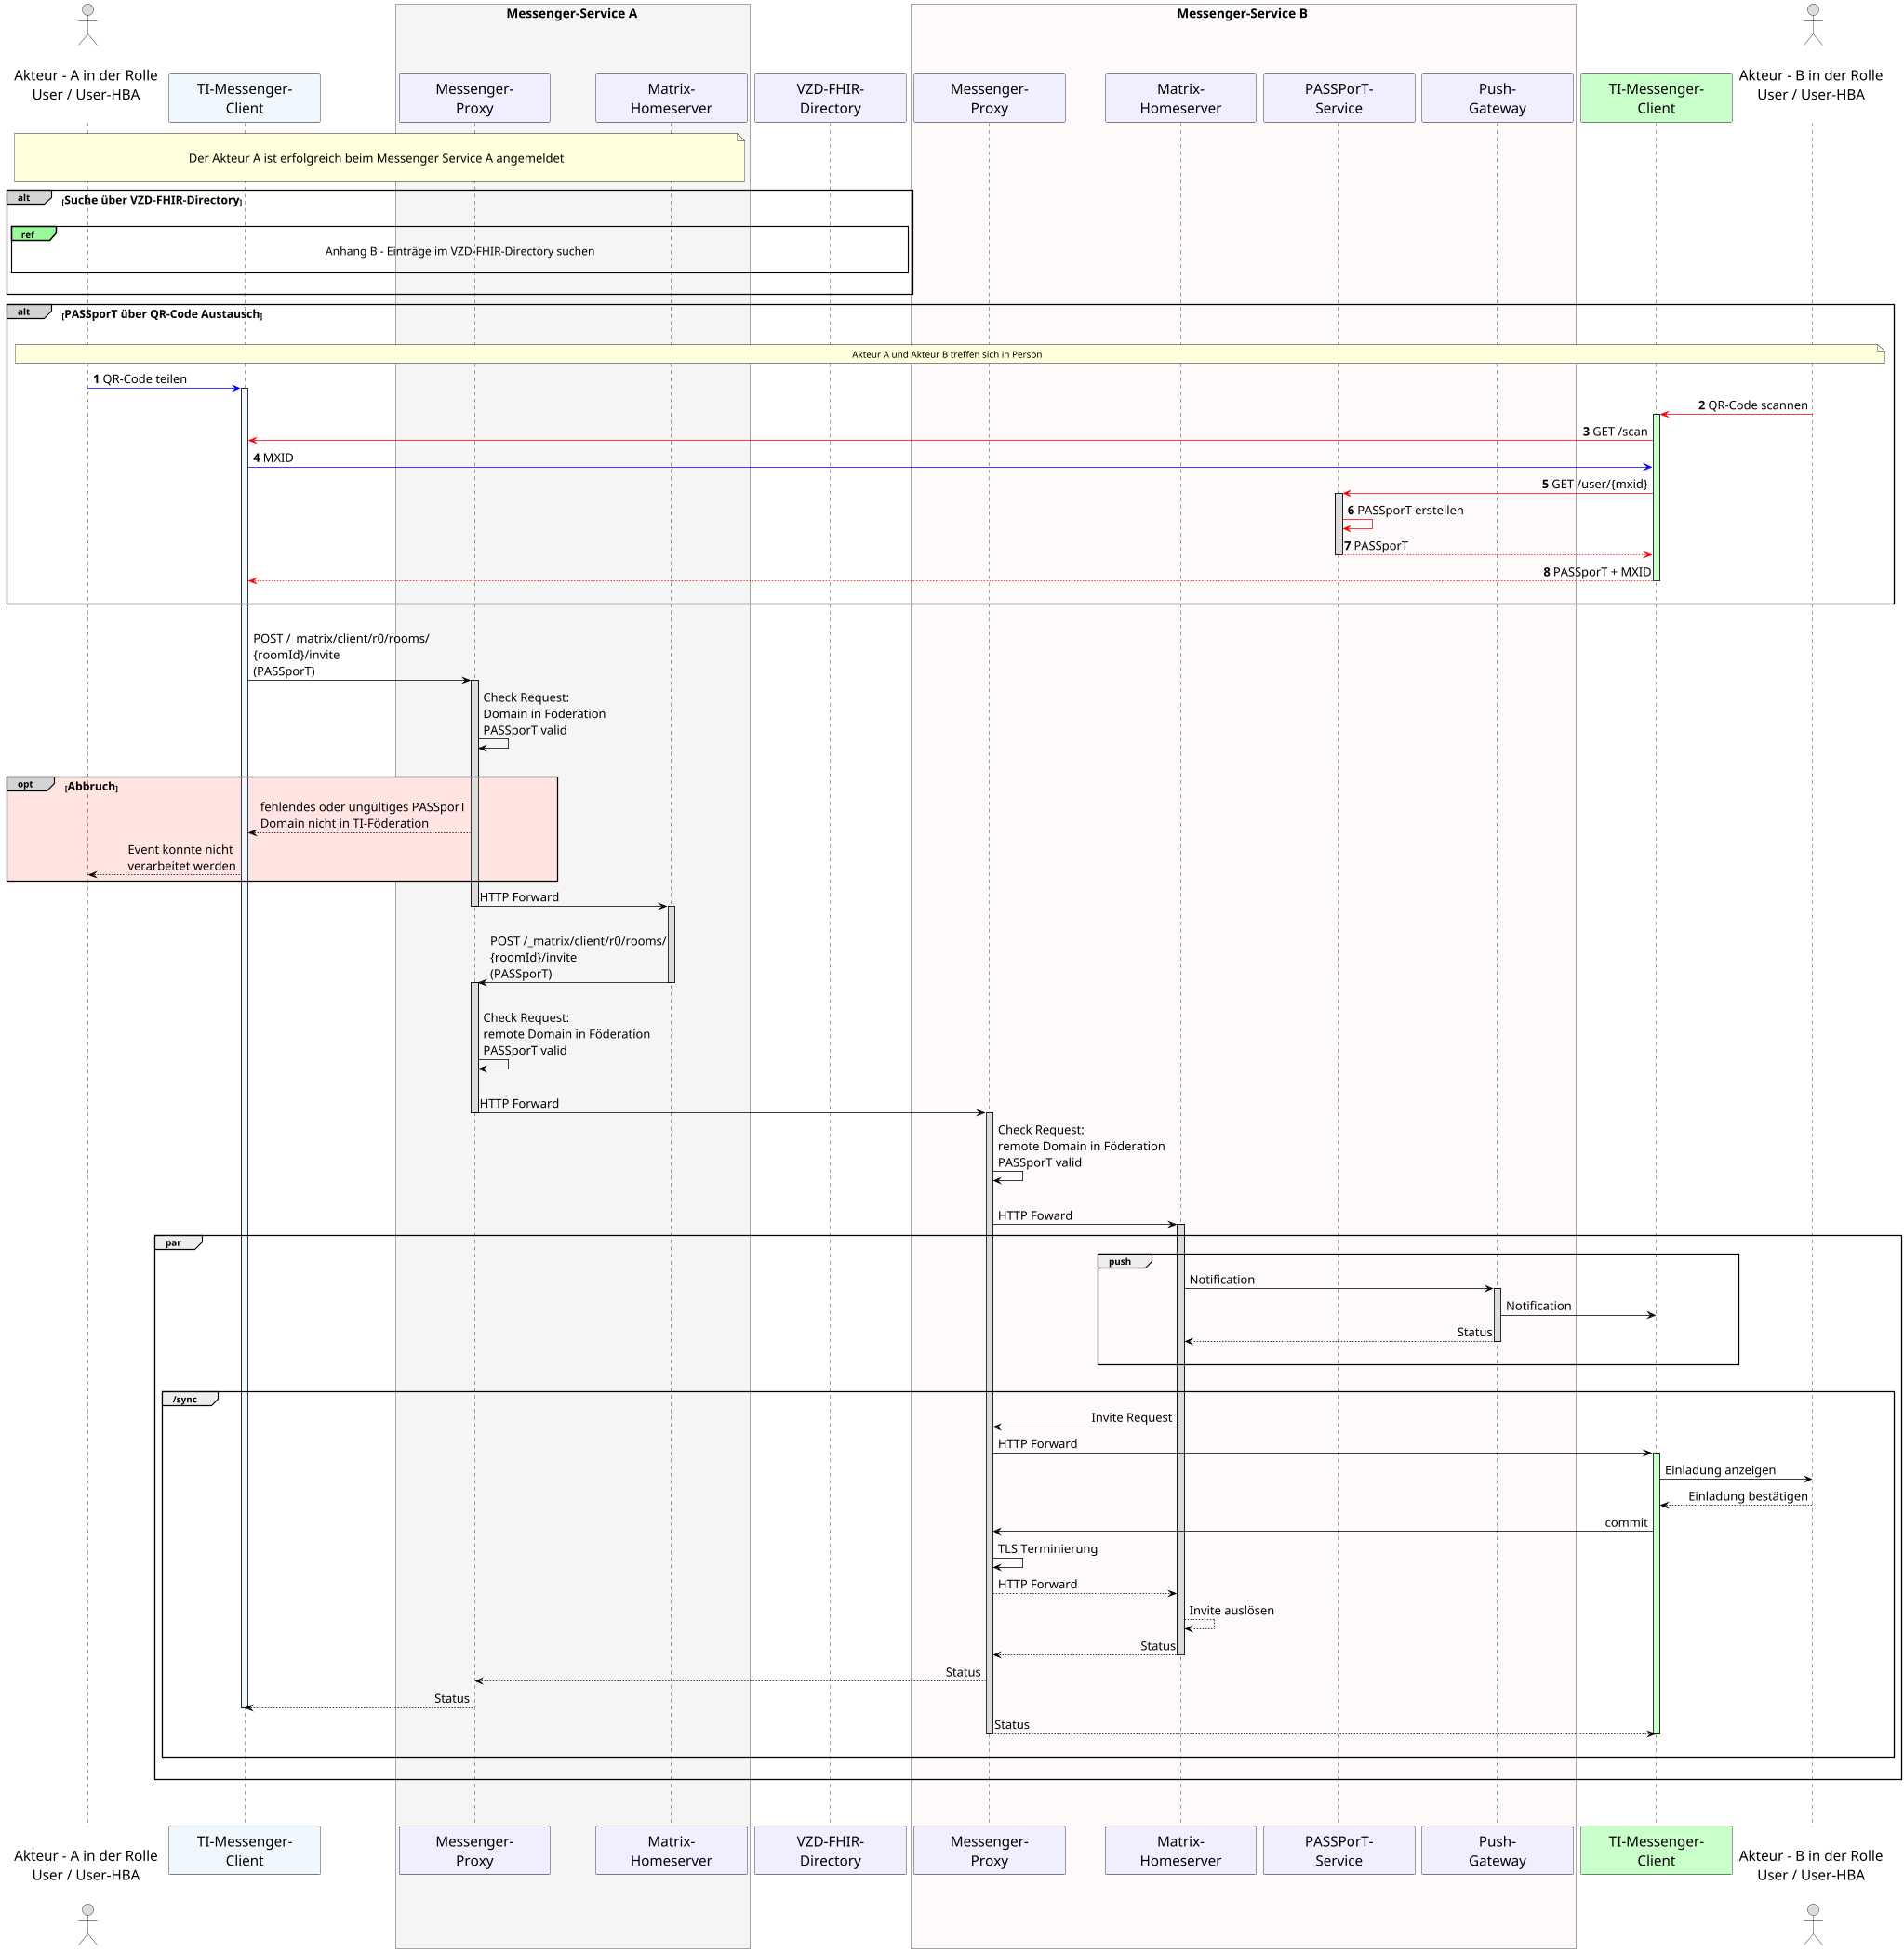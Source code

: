 /' 
# TI-Messenger 1.1
# TI-Messenger-Dienst
# UC - 10061
# Sequence Diagram
# Name: Einladung von Akteuren anderer Messenger-Services
'/

@startuml
skinparam sequenceMessageAlign direction
skinparam minClassWidth 200
skinparam BoxPadding 1
skinparam sequenceReferenceHeaderBackgroundColor palegreen
scale max 2048 width

skinparam sequence {
ArrowColor black
ArrowFontSize 17
ActorBorderColor black
LifeLineBorderColor black
LifeLineBackgroundColor Gainsboro

ParticipantBorderColor Motivation
ParticipantBackgroundColor Motivation
ParticipantFontName Impact
ParticipantFontSize 20
ParticipantFontColor black
ParticipantBorderColor Black
ParticipantBackgroundColor MOTIVATION

ActorBackgroundColor Gainsboro
ActorFontColor black
ActorFontSize 20
ActorFontName Aapex
}
    actor U1 as "\nAkteur - A in der Rolle\nUser / User-HBA\n"
    participant C1 as "TI-Messenger-\nClient" #AliceBlue
    box <size:18>Messenger-Service A</size> #WhiteSmoke
      participant MP1 as "Messenger-\nProxy"
      participant MH1 as "Matrix-\nHomeserver"
    end box
    participant VZD as "VZD-FHIR-\nDirectory"
    box <size:18>Messenger-Service B</size> #Snow
    participant MP2 as "Messenger-\nProxy"
    participant MH2 as "Matrix-\nHomeserver"
    participant PS2 as "PASSPorT-\nService"
    participant PG2 as "Push-\nGateway"
    end box
    participant C2 as "TI-Messenger-\nClient" #TECHNOLOGY
    actor U2 as "\nAkteur - B in der Rolle\nUser / User-HBA\n"
    
note over U1, MH1: \n<size:17>Der Akteur A ist erfolgreich beim Messenger Service A angemeldet</size>\n    
    
    alt#LightGrey  <size:16>Suche über VZD-FHIR-Directory</size>
      |||
      ref over U1, VZD : <size:16>Anhang B - Einträge im VZD-FHIR-Directory suchen</size>\n
      |||
    end
    alt#LightGrey  <size:16>PASSporT über QR-Code Austausch</size>
      |||
       note over U1, U2: Akteur A und Akteur B treffen sich in Person
       autonumber
       U1-[#0000FF]>C1: QR-Code teilen
        activate C1 #AliceBlue
       U2-[#red]>C2: QR-Code scannen
        activate C2 #TECHNOLOGY
       C2-[#red]>C1: GET /scan
       C1-[#0000FF]>C2: MXID
       C2-[#red]>PS2: GET /user/{mxid} 
        activate PS2
       PS2-[#red]>PS2: PASSporT erstellen
       PS2--[#red]>C2: PASSporT
        deactivate PS2
       C2--[#red]>C1: PASSporT + MXID
        deactivate C2
       autonumber stop
      |||
    end
    
    |||
    C1->MP1: POST /_matrix/client/r0/rooms/\n{roomId}/invite \n(PASSporT)
      activate MP1
    MP1->MP1: Check Request:\nDomain in Föderation\nPASSporT valid
      |||
    opt#LightGrey #MistyRose <size:16>Abbruch</size>
      MP1-->C1: fehlendes oder ungültiges PASSporT\nDomain nicht in TI-Föderation
      C1-->U1: Event konnte nicht \nverarbeitet werden
    end
    MP1->MH1: HTTP Forward
      deactivate MP1
      activate MH1
      |||
    MH1->MP1: POST /_matrix/client/r0/rooms/\n{roomId}/invite \n(PASSporT)
      deactivate MH1
      activate MP1
      |||
    MP1->MP1: Check Request:\nremote Domain in Föderation\nPASSporT valid
      |||
    MP1->MP2: HTTP Forward
      deactivate MP1
      activate MP2
    MP2->MP2: Check Request:\nremote Domain in Föderation\nPASSporT valid
      |||
    MP2->MH2: HTTP Foward
      activate MH2
    group par 
      group push
        MH2->PG2: Notification
          activate PG2
        PG2->C2: Notification
        PG2-->MH2: Status
          deactivate PG2
      |||
      end
      |||
      group /sync
        MH2->MP2: Invite Request
        MP2->C2: HTTP Forward
          activate C2 #TECHNOLOGY
        C2->U2: Einladung anzeigen
        U2-->C2: Einladung bestätigen
        C2->MP2: commit
        MP2->MP2: TLS Terminierung
        MP2-->MH2: HTTP Forward
        MH2-->MH2: Invite auslösen
        MH2-->MP2: Status
          deactivate MH2
        MP2-->MP1: Status
        MP1-->C1: Status
          deactivate C1
        MP2-->C2: Status
          deactivate C2
          deactivate MP2
          |||
      end
|||
    end
  |||
|||
@enduml

